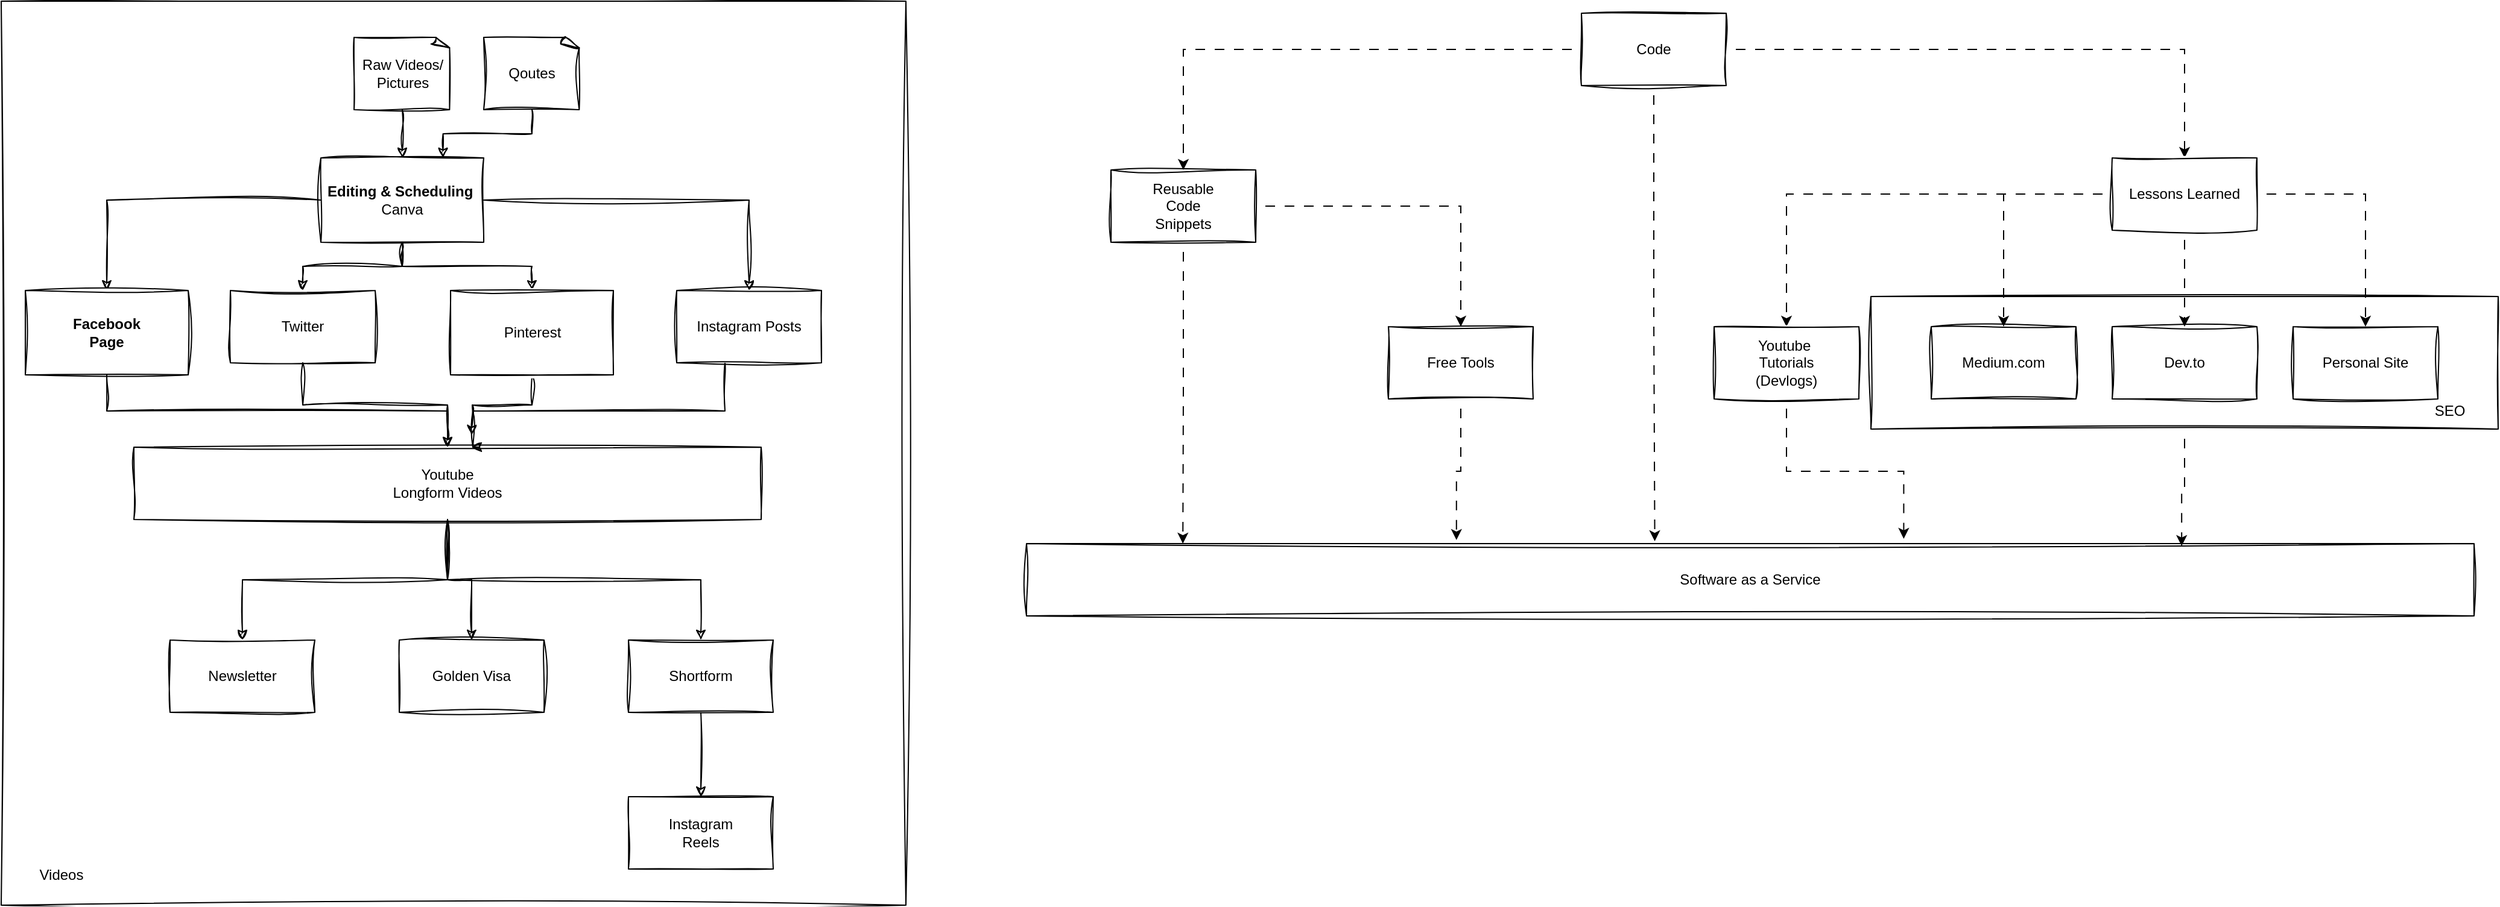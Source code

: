 <mxfile version="24.0.0" type="github">
  <diagram name="Page-1" id="stp3hUiWKFvUIHmepx1J">
    <mxGraphModel dx="1306" dy="835" grid="1" gridSize="10" guides="1" tooltips="1" connect="1" arrows="1" fold="1" page="1" pageScale="1" pageWidth="2000" pageHeight="1600" math="0" shadow="0">
      <root>
        <mxCell id="0" />
        <mxCell id="1" parent="0" />
        <mxCell id="iOjBEveg9QLdjkTajvrg-57" value="" style="rounded=0;whiteSpace=wrap;html=1;sketch=1;hachureGap=4;jiggle=2;curveFitting=1;" parent="1" vertex="1">
          <mxGeometry x="1580" y="275" width="520" height="110" as="geometry" />
        </mxCell>
        <mxCell id="iOjBEveg9QLdjkTajvrg-39" value="" style="rounded=0;whiteSpace=wrap;html=1;sketch=1;hachureGap=4;jiggle=2;curveFitting=1;" parent="1" vertex="1">
          <mxGeometry x="30" y="30" width="750" height="750" as="geometry" />
        </mxCell>
        <mxCell id="iOjBEveg9QLdjkTajvrg-9" value="" style="edgeStyle=orthogonalEdgeStyle;rounded=0;sketch=1;hachureGap=4;jiggle=2;curveFitting=1;orthogonalLoop=1;jettySize=auto;html=1;" parent="1" source="iOjBEveg9QLdjkTajvrg-1" target="iOjBEveg9QLdjkTajvrg-8" edge="1">
          <mxGeometry relative="1" as="geometry" />
        </mxCell>
        <mxCell id="iOjBEveg9QLdjkTajvrg-13" style="edgeStyle=orthogonalEdgeStyle;rounded=0;sketch=1;hachureGap=4;jiggle=2;curveFitting=1;orthogonalLoop=1;jettySize=auto;html=1;exitX=0.5;exitY=1;exitDx=0;exitDy=0;" parent="1" source="iOjBEveg9QLdjkTajvrg-1" target="iOjBEveg9QLdjkTajvrg-2" edge="1">
          <mxGeometry relative="1" as="geometry" />
        </mxCell>
        <mxCell id="iOjBEveg9QLdjkTajvrg-37" style="edgeStyle=orthogonalEdgeStyle;rounded=0;sketch=1;hachureGap=4;jiggle=2;curveFitting=1;orthogonalLoop=1;jettySize=auto;html=1;entryX=0.5;entryY=0;entryDx=0;entryDy=0;" parent="1" source="iOjBEveg9QLdjkTajvrg-1" target="iOjBEveg9QLdjkTajvrg-38" edge="1">
          <mxGeometry relative="1" as="geometry">
            <mxPoint x="230" y="560" as="targetPoint" />
          </mxGeometry>
        </mxCell>
        <mxCell id="iOjBEveg9QLdjkTajvrg-1" value="&lt;div&gt;Youtube&lt;/div&gt;&lt;div&gt;Longform Videos&lt;/div&gt;" style="rounded=0;whiteSpace=wrap;html=1;sketch=1;hachureGap=4;jiggle=2;curveFitting=1;" parent="1" vertex="1">
          <mxGeometry x="140" y="400" width="520" height="60" as="geometry" />
        </mxCell>
        <mxCell id="iOjBEveg9QLdjkTajvrg-14" value="" style="edgeStyle=orthogonalEdgeStyle;rounded=0;sketch=1;hachureGap=4;jiggle=2;curveFitting=1;orthogonalLoop=1;jettySize=auto;html=1;" parent="1" source="iOjBEveg9QLdjkTajvrg-2" target="iOjBEveg9QLdjkTajvrg-4" edge="1">
          <mxGeometry relative="1" as="geometry" />
        </mxCell>
        <mxCell id="iOjBEveg9QLdjkTajvrg-2" value="Shortform" style="rounded=0;whiteSpace=wrap;html=1;sketch=1;hachureGap=4;jiggle=2;curveFitting=1;" parent="1" vertex="1">
          <mxGeometry x="550" y="560" width="120" height="60" as="geometry" />
        </mxCell>
        <mxCell id="iOjBEveg9QLdjkTajvrg-4" value="Instagram&lt;div&gt;Reels&lt;/div&gt;" style="rounded=0;whiteSpace=wrap;html=1;sketch=1;hachureGap=4;jiggle=2;curveFitting=1;" parent="1" vertex="1">
          <mxGeometry x="550" y="690" width="120" height="60" as="geometry" />
        </mxCell>
        <mxCell id="iOjBEveg9QLdjkTajvrg-33" style="edgeStyle=orthogonalEdgeStyle;rounded=0;sketch=1;hachureGap=4;jiggle=2;curveFitting=1;orthogonalLoop=1;jettySize=auto;html=1;entryX=0.5;entryY=0;entryDx=0;entryDy=0;" parent="1" source="iOjBEveg9QLdjkTajvrg-6" target="iOjBEveg9QLdjkTajvrg-1" edge="1">
          <mxGeometry relative="1" as="geometry" />
        </mxCell>
        <mxCell id="iOjBEveg9QLdjkTajvrg-6" value="Twitter" style="rounded=0;whiteSpace=wrap;html=1;sketch=1;hachureGap=4;jiggle=2;curveFitting=1;" parent="1" vertex="1">
          <mxGeometry x="220" y="270" width="120" height="60" as="geometry" />
        </mxCell>
        <mxCell id="iOjBEveg9QLdjkTajvrg-8" value="Golden Visa" style="rounded=0;whiteSpace=wrap;html=1;sketch=1;hachureGap=4;jiggle=2;curveFitting=1;" parent="1" vertex="1">
          <mxGeometry x="360" y="560" width="120" height="60" as="geometry" />
        </mxCell>
        <mxCell id="iOjBEveg9QLdjkTajvrg-35" style="edgeStyle=orthogonalEdgeStyle;rounded=0;sketch=1;hachureGap=4;jiggle=2;curveFitting=1;orthogonalLoop=1;jettySize=auto;html=1;" parent="1" source="iOjBEveg9QLdjkTajvrg-10" edge="1">
          <mxGeometry relative="1" as="geometry">
            <mxPoint x="420" y="400" as="targetPoint" />
            <Array as="points">
              <mxPoint x="630" y="370" />
              <mxPoint x="421" y="370" />
            </Array>
          </mxGeometry>
        </mxCell>
        <mxCell id="iOjBEveg9QLdjkTajvrg-10" value="Instagram Posts" style="rounded=0;whiteSpace=wrap;html=1;sketch=1;hachureGap=4;jiggle=2;curveFitting=1;" parent="1" vertex="1">
          <mxGeometry x="590" y="270" width="120" height="60" as="geometry" />
        </mxCell>
        <mxCell id="iOjBEveg9QLdjkTajvrg-23" value="" style="edgeStyle=orthogonalEdgeStyle;rounded=0;sketch=1;hachureGap=4;jiggle=2;curveFitting=1;orthogonalLoop=1;jettySize=auto;html=1;entryX=0.5;entryY=0;entryDx=0;entryDy=0;" parent="1" source="iOjBEveg9QLdjkTajvrg-15" target="iOjBEveg9QLdjkTajvrg-6" edge="1">
          <mxGeometry relative="1" as="geometry">
            <mxPoint x="277.5" y="205" as="targetPoint" />
          </mxGeometry>
        </mxCell>
        <mxCell id="iOjBEveg9QLdjkTajvrg-25" style="edgeStyle=orthogonalEdgeStyle;rounded=0;sketch=1;hachureGap=4;jiggle=2;curveFitting=1;orthogonalLoop=1;jettySize=auto;html=1;entryX=0.5;entryY=0;entryDx=0;entryDy=0;" parent="1" source="iOjBEveg9QLdjkTajvrg-15" target="iOjBEveg9QLdjkTajvrg-10" edge="1">
          <mxGeometry relative="1" as="geometry" />
        </mxCell>
        <mxCell id="iOjBEveg9QLdjkTajvrg-27" value="" style="edgeStyle=orthogonalEdgeStyle;rounded=0;sketch=1;hachureGap=4;jiggle=2;curveFitting=1;orthogonalLoop=1;jettySize=auto;html=1;" parent="1" source="iOjBEveg9QLdjkTajvrg-15" target="iOjBEveg9QLdjkTajvrg-26" edge="1">
          <mxGeometry relative="1" as="geometry" />
        </mxCell>
        <mxCell id="iOjBEveg9QLdjkTajvrg-29" value="" style="edgeStyle=orthogonalEdgeStyle;rounded=0;sketch=1;hachureGap=4;jiggle=2;curveFitting=1;orthogonalLoop=1;jettySize=auto;html=1;" parent="1" source="iOjBEveg9QLdjkTajvrg-15" target="iOjBEveg9QLdjkTajvrg-28" edge="1">
          <mxGeometry relative="1" as="geometry" />
        </mxCell>
        <mxCell id="iOjBEveg9QLdjkTajvrg-15" value="&lt;div&gt;&lt;b&gt;Editing &amp;amp; Scheduling&amp;nbsp;&lt;/b&gt;&lt;/div&gt;&lt;div&gt;Canva&lt;/div&gt;" style="rounded=0;whiteSpace=wrap;html=1;sketch=1;hachureGap=4;jiggle=2;curveFitting=1;" parent="1" vertex="1">
          <mxGeometry x="295" y="160" width="135" height="70" as="geometry" />
        </mxCell>
        <mxCell id="iOjBEveg9QLdjkTajvrg-20" value="" style="edgeStyle=orthogonalEdgeStyle;rounded=0;sketch=1;hachureGap=4;jiggle=2;curveFitting=1;orthogonalLoop=1;jettySize=auto;html=1;" parent="1" source="iOjBEveg9QLdjkTajvrg-18" target="iOjBEveg9QLdjkTajvrg-15" edge="1">
          <mxGeometry relative="1" as="geometry" />
        </mxCell>
        <mxCell id="iOjBEveg9QLdjkTajvrg-18" value="Raw Videos/&lt;div&gt;Pictures&lt;/div&gt;" style="whiteSpace=wrap;html=1;shape=mxgraph.basic.document;sketch=1;hachureGap=4;jiggle=2;curveFitting=1;" parent="1" vertex="1">
          <mxGeometry x="322.5" y="60" width="80" height="60" as="geometry" />
        </mxCell>
        <mxCell id="iOjBEveg9QLdjkTajvrg-34" style="edgeStyle=orthogonalEdgeStyle;rounded=0;sketch=1;hachureGap=4;jiggle=2;curveFitting=1;orthogonalLoop=1;jettySize=auto;html=1;" parent="1" source="iOjBEveg9QLdjkTajvrg-26" edge="1">
          <mxGeometry relative="1" as="geometry">
            <mxPoint x="420" y="390" as="targetPoint" />
          </mxGeometry>
        </mxCell>
        <mxCell id="iOjBEveg9QLdjkTajvrg-26" value="&lt;div&gt;Pinterest&lt;/div&gt;" style="rounded=0;whiteSpace=wrap;html=1;sketch=1;hachureGap=4;jiggle=2;curveFitting=1;" parent="1" vertex="1">
          <mxGeometry x="402.5" y="270" width="135" height="70" as="geometry" />
        </mxCell>
        <mxCell id="iOjBEveg9QLdjkTajvrg-32" style="edgeStyle=orthogonalEdgeStyle;rounded=0;sketch=1;hachureGap=4;jiggle=2;curveFitting=1;orthogonalLoop=1;jettySize=auto;html=1;" parent="1" source="iOjBEveg9QLdjkTajvrg-28" target="iOjBEveg9QLdjkTajvrg-1" edge="1">
          <mxGeometry relative="1" as="geometry" />
        </mxCell>
        <mxCell id="iOjBEveg9QLdjkTajvrg-28" value="&lt;div&gt;&lt;b&gt;Facebook&lt;/b&gt;&lt;/div&gt;&lt;div&gt;&lt;b&gt;Page&lt;/b&gt;&lt;/div&gt;" style="rounded=0;whiteSpace=wrap;html=1;sketch=1;hachureGap=4;jiggle=2;curveFitting=1;" parent="1" vertex="1">
          <mxGeometry x="50" y="270" width="135" height="70" as="geometry" />
        </mxCell>
        <mxCell id="iOjBEveg9QLdjkTajvrg-31" style="edgeStyle=orthogonalEdgeStyle;rounded=0;sketch=1;hachureGap=4;jiggle=2;curveFitting=1;orthogonalLoop=1;jettySize=auto;html=1;entryX=0.75;entryY=0;entryDx=0;entryDy=0;" parent="1" source="iOjBEveg9QLdjkTajvrg-30" target="iOjBEveg9QLdjkTajvrg-15" edge="1">
          <mxGeometry relative="1" as="geometry" />
        </mxCell>
        <mxCell id="iOjBEveg9QLdjkTajvrg-30" value="Qoutes" style="whiteSpace=wrap;html=1;shape=mxgraph.basic.document;sketch=1;hachureGap=4;jiggle=2;curveFitting=1;" parent="1" vertex="1">
          <mxGeometry x="430" y="60" width="80" height="60" as="geometry" />
        </mxCell>
        <mxCell id="iOjBEveg9QLdjkTajvrg-38" value="Newsletter" style="rounded=0;whiteSpace=wrap;html=1;sketch=1;hachureGap=4;jiggle=2;curveFitting=1;" parent="1" vertex="1">
          <mxGeometry x="170" y="560" width="120" height="60" as="geometry" />
        </mxCell>
        <mxCell id="iOjBEveg9QLdjkTajvrg-40" value="Videos" style="text;html=1;align=center;verticalAlign=middle;whiteSpace=wrap;rounded=0;" parent="1" vertex="1">
          <mxGeometry x="50" y="740" width="60" height="30" as="geometry" />
        </mxCell>
        <mxCell id="iOjBEveg9QLdjkTajvrg-43" value="" style="edgeStyle=orthogonalEdgeStyle;rounded=0;hachureGap=4;orthogonalLoop=1;jettySize=auto;html=1;flowAnimation=1;" parent="1" source="iOjBEveg9QLdjkTajvrg-41" target="iOjBEveg9QLdjkTajvrg-42" edge="1">
          <mxGeometry relative="1" as="geometry" />
        </mxCell>
        <mxCell id="iOjBEveg9QLdjkTajvrg-48" value="" style="edgeStyle=orthogonalEdgeStyle;rounded=0;hachureGap=4;orthogonalLoop=1;jettySize=auto;html=1;flowAnimation=1;" parent="1" source="iOjBEveg9QLdjkTajvrg-41" target="iOjBEveg9QLdjkTajvrg-47" edge="1">
          <mxGeometry relative="1" as="geometry" />
        </mxCell>
        <mxCell id="iOjBEveg9QLdjkTajvrg-41" value="Code" style="rounded=0;whiteSpace=wrap;html=1;sketch=1;hachureGap=4;jiggle=2;curveFitting=1;" parent="1" vertex="1">
          <mxGeometry x="1340" y="40" width="120" height="60" as="geometry" />
        </mxCell>
        <mxCell id="iOjBEveg9QLdjkTajvrg-61" value="" style="edgeStyle=orthogonalEdgeStyle;rounded=0;hachureGap=4;orthogonalLoop=1;jettySize=auto;html=1;entryX=0.108;entryY=0;entryDx=0;entryDy=0;entryPerimeter=0;flowAnimation=1;" parent="1" source="iOjBEveg9QLdjkTajvrg-42" target="iOjBEveg9QLdjkTajvrg-44" edge="1">
          <mxGeometry relative="1" as="geometry">
            <mxPoint x="1010" y="340" as="targetPoint" />
          </mxGeometry>
        </mxCell>
        <mxCell id="iOjBEveg9QLdjkTajvrg-68" value="" style="edgeStyle=orthogonalEdgeStyle;rounded=0;hachureGap=4;orthogonalLoop=1;jettySize=auto;html=1;flowAnimation=1;" parent="1" source="iOjBEveg9QLdjkTajvrg-42" target="iOjBEveg9QLdjkTajvrg-67" edge="1">
          <mxGeometry relative="1" as="geometry" />
        </mxCell>
        <mxCell id="iOjBEveg9QLdjkTajvrg-42" value="Reusable&lt;div&gt;Code&lt;div&gt;Snippets&lt;/div&gt;&lt;/div&gt;" style="rounded=0;whiteSpace=wrap;html=1;sketch=1;hachureGap=4;jiggle=2;curveFitting=1;" parent="1" vertex="1">
          <mxGeometry x="950" y="170" width="120" height="60" as="geometry" />
        </mxCell>
        <mxCell id="iOjBEveg9QLdjkTajvrg-44" value="Software as a Service" style="rounded=0;whiteSpace=wrap;html=1;sketch=1;hachureGap=4;jiggle=2;curveFitting=1;" parent="1" vertex="1">
          <mxGeometry x="880" y="480" width="1200" height="60" as="geometry" />
        </mxCell>
        <mxCell id="iOjBEveg9QLdjkTajvrg-50" value="" style="edgeStyle=orthogonalEdgeStyle;rounded=0;hachureGap=4;orthogonalLoop=1;jettySize=auto;html=1;flowAnimation=1;" parent="1" source="iOjBEveg9QLdjkTajvrg-47" target="iOjBEveg9QLdjkTajvrg-49" edge="1">
          <mxGeometry relative="1" as="geometry" />
        </mxCell>
        <mxCell id="iOjBEveg9QLdjkTajvrg-52" style="edgeStyle=orthogonalEdgeStyle;rounded=0;hachureGap=4;orthogonalLoop=1;jettySize=auto;html=1;entryX=0.5;entryY=0;entryDx=0;entryDy=0;flowAnimation=1;" parent="1" source="iOjBEveg9QLdjkTajvrg-47" target="iOjBEveg9QLdjkTajvrg-51" edge="1">
          <mxGeometry relative="1" as="geometry" />
        </mxCell>
        <mxCell id="iOjBEveg9QLdjkTajvrg-54" value="" style="edgeStyle=orthogonalEdgeStyle;rounded=0;hachureGap=4;orthogonalLoop=1;jettySize=auto;html=1;flowAnimation=1;" parent="1" source="iOjBEveg9QLdjkTajvrg-47" target="iOjBEveg9QLdjkTajvrg-53" edge="1">
          <mxGeometry relative="1" as="geometry" />
        </mxCell>
        <mxCell id="iOjBEveg9QLdjkTajvrg-63" style="edgeStyle=orthogonalEdgeStyle;rounded=0;hachureGap=4;orthogonalLoop=1;jettySize=auto;html=1;entryX=0.5;entryY=0;entryDx=0;entryDy=0;flowAnimation=1;" parent="1" source="iOjBEveg9QLdjkTajvrg-47" target="iOjBEveg9QLdjkTajvrg-64" edge="1">
          <mxGeometry relative="1" as="geometry">
            <mxPoint x="1370" y="310" as="targetPoint" />
          </mxGeometry>
        </mxCell>
        <mxCell id="iOjBEveg9QLdjkTajvrg-47" value="Lessons Learned" style="rounded=0;whiteSpace=wrap;html=1;sketch=1;hachureGap=4;jiggle=2;curveFitting=1;" parent="1" vertex="1">
          <mxGeometry x="1780" y="160" width="120" height="60" as="geometry" />
        </mxCell>
        <mxCell id="iOjBEveg9QLdjkTajvrg-49" value="Medium.com" style="rounded=0;whiteSpace=wrap;html=1;sketch=1;hachureGap=4;jiggle=2;curveFitting=1;" parent="1" vertex="1">
          <mxGeometry x="1630" y="300" width="120" height="60" as="geometry" />
        </mxCell>
        <mxCell id="iOjBEveg9QLdjkTajvrg-51" value="Dev.to" style="rounded=0;whiteSpace=wrap;html=1;sketch=1;hachureGap=4;jiggle=2;curveFitting=1;" parent="1" vertex="1">
          <mxGeometry x="1780" y="300" width="120" height="60" as="geometry" />
        </mxCell>
        <mxCell id="iOjBEveg9QLdjkTajvrg-53" value="Personal Site" style="rounded=0;whiteSpace=wrap;html=1;sketch=1;hachureGap=4;jiggle=2;curveFitting=1;" parent="1" vertex="1">
          <mxGeometry x="1930" y="300" width="120" height="60" as="geometry" />
        </mxCell>
        <mxCell id="iOjBEveg9QLdjkTajvrg-59" value="SEO" style="text;html=1;align=center;verticalAlign=middle;whiteSpace=wrap;rounded=0;" parent="1" vertex="1">
          <mxGeometry x="2030" y="355" width="60" height="30" as="geometry" />
        </mxCell>
        <mxCell id="iOjBEveg9QLdjkTajvrg-75" value="" style="edgeStyle=orthogonalEdgeStyle;rounded=0;hachureGap=4;orthogonalLoop=1;jettySize=auto;html=1;entryX=0.606;entryY=-0.067;entryDx=0;entryDy=0;entryPerimeter=0;flowAnimation=1;" parent="1" source="iOjBEveg9QLdjkTajvrg-64" target="iOjBEveg9QLdjkTajvrg-44" edge="1">
          <mxGeometry relative="1" as="geometry">
            <mxPoint x="1422" y="471" as="targetPoint" />
          </mxGeometry>
        </mxCell>
        <mxCell id="iOjBEveg9QLdjkTajvrg-64" value="Youtube&amp;nbsp;&lt;div&gt;Tutorials&lt;/div&gt;&lt;div&gt;(Devlogs)&lt;/div&gt;" style="rounded=0;whiteSpace=wrap;html=1;sketch=1;hachureGap=4;jiggle=2;curveFitting=1;" parent="1" vertex="1">
          <mxGeometry x="1450" y="300" width="120" height="60" as="geometry" />
        </mxCell>
        <mxCell id="iOjBEveg9QLdjkTajvrg-70" value="" style="edgeStyle=orthogonalEdgeStyle;rounded=0;hachureGap=4;orthogonalLoop=1;jettySize=auto;html=1;entryX=0.297;entryY=-0.05;entryDx=0;entryDy=0;entryPerimeter=0;flowAnimation=1;" parent="1" source="iOjBEveg9QLdjkTajvrg-67" target="iOjBEveg9QLdjkTajvrg-44" edge="1">
          <mxGeometry relative="1" as="geometry">
            <mxPoint x="1140" y="480" as="targetPoint" />
          </mxGeometry>
        </mxCell>
        <mxCell id="iOjBEveg9QLdjkTajvrg-67" value="Free Tools" style="whiteSpace=wrap;html=1;rounded=0;sketch=1;hachureGap=4;jiggle=2;curveFitting=1;" parent="1" vertex="1">
          <mxGeometry x="1180" y="300" width="120" height="60" as="geometry" />
        </mxCell>
        <mxCell id="iOjBEveg9QLdjkTajvrg-76" style="edgeStyle=orthogonalEdgeStyle;rounded=0;hachureGap=4;orthogonalLoop=1;jettySize=auto;html=1;entryX=0.798;entryY=0.033;entryDx=0;entryDy=0;entryPerimeter=0;flowAnimation=1;" parent="1" source="iOjBEveg9QLdjkTajvrg-57" target="iOjBEveg9QLdjkTajvrg-44" edge="1">
          <mxGeometry relative="1" as="geometry" />
        </mxCell>
        <mxCell id="iOjBEveg9QLdjkTajvrg-77" style="edgeStyle=orthogonalEdgeStyle;rounded=0;hachureGap=4;orthogonalLoop=1;jettySize=auto;html=1;entryX=0.434;entryY=-0.033;entryDx=0;entryDy=0;entryPerimeter=0;flowAnimation=1;" parent="1" source="iOjBEveg9QLdjkTajvrg-41" target="iOjBEveg9QLdjkTajvrg-44" edge="1">
          <mxGeometry relative="1" as="geometry" />
        </mxCell>
      </root>
    </mxGraphModel>
  </diagram>
</mxfile>
